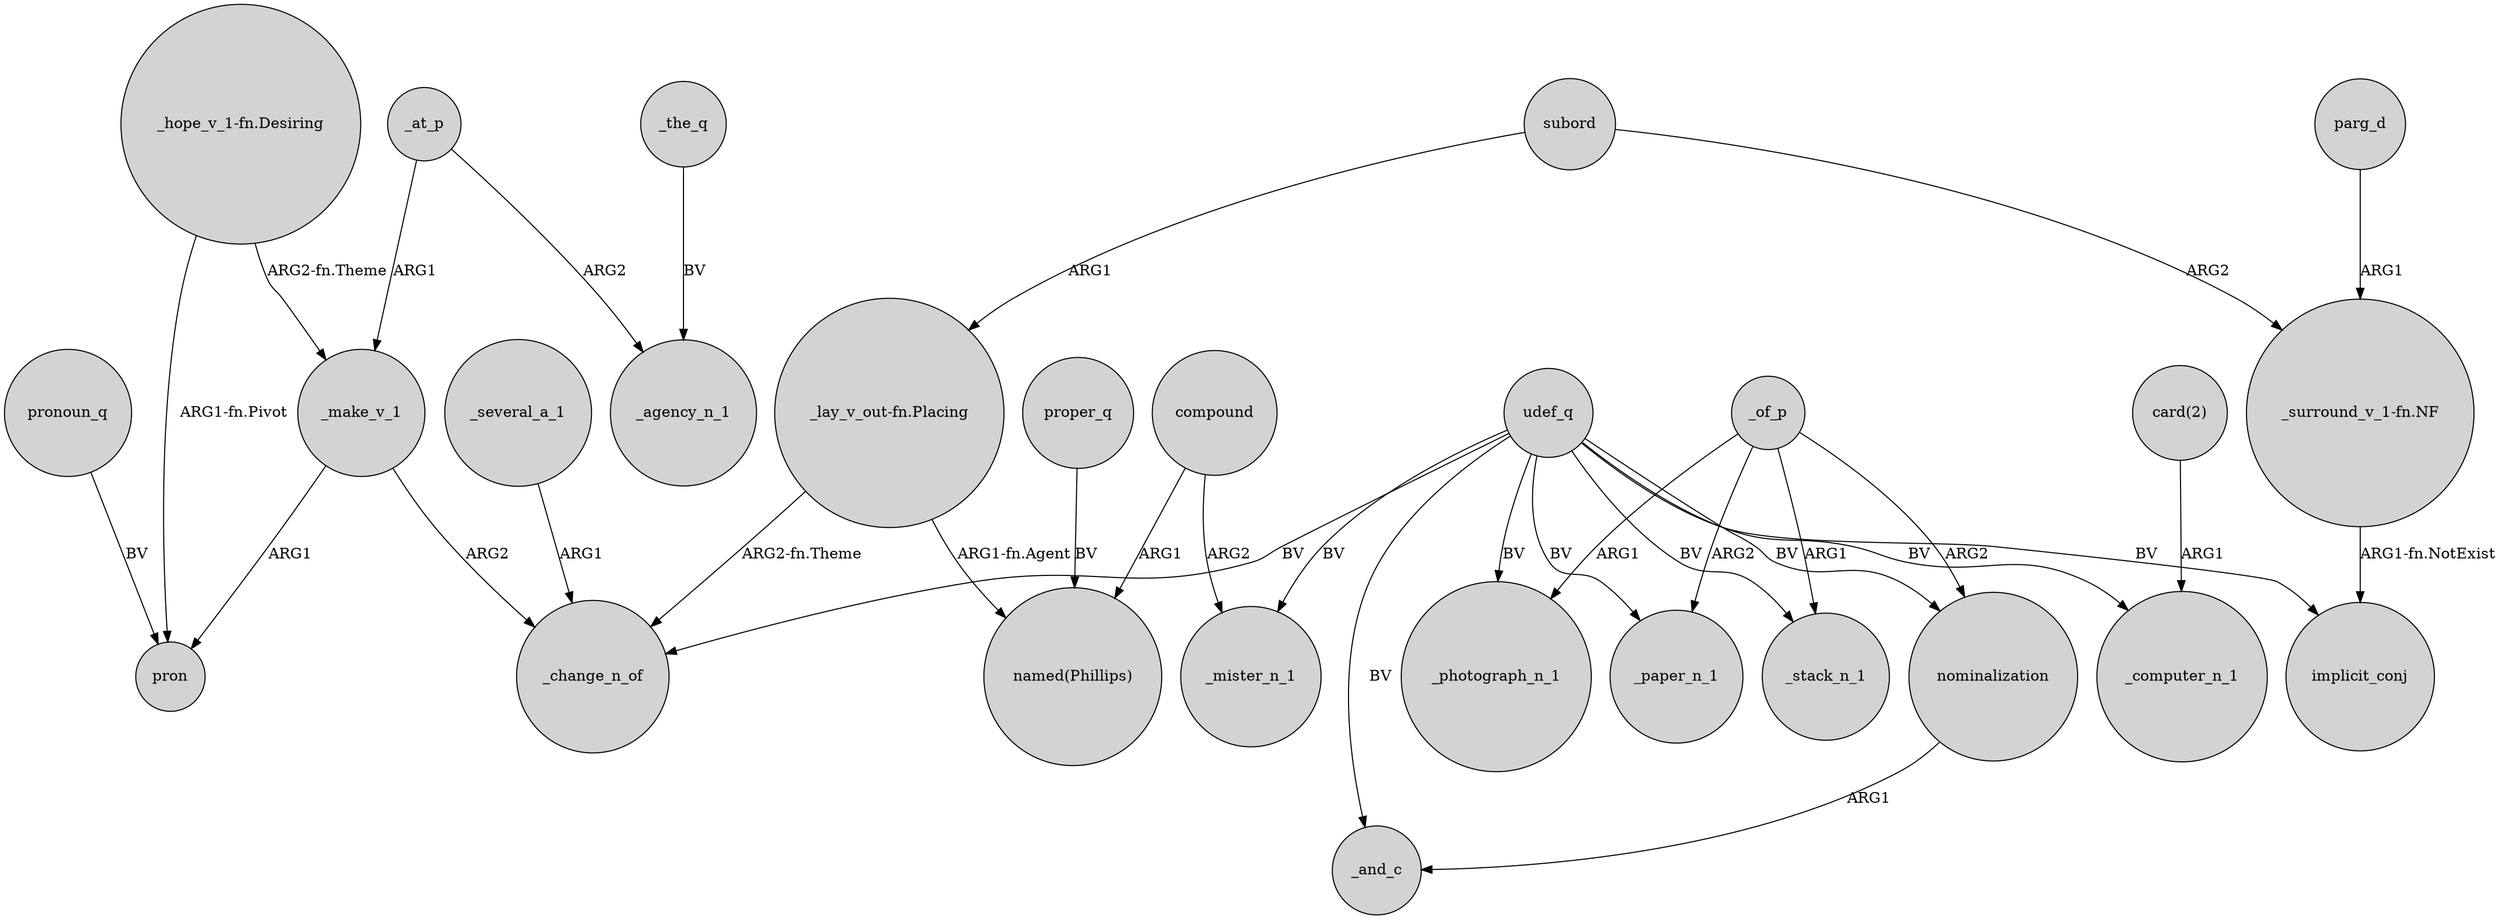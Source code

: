 digraph {
	node [shape=circle style=filled]
	"_hope_v_1-fn.Desiring" -> pron [label="ARG1-fn.Pivot"]
	_the_q -> _agency_n_1 [label=BV]
	parg_d -> "_surround_v_1-fn.NF" [label=ARG1]
	"_lay_v_out-fn.Placing" -> _change_n_of [label="ARG2-fn.Theme"]
	"_lay_v_out-fn.Placing" -> "named(Phillips)" [label="ARG1-fn.Agent"]
	udef_q -> _stack_n_1 [label=BV]
	nominalization -> _and_c [label=ARG1]
	compound -> _mister_n_1 [label=ARG2]
	"card(2)" -> _computer_n_1 [label=ARG1]
	udef_q -> _mister_n_1 [label=BV]
	_of_p -> _photograph_n_1 [label=ARG1]
	_of_p -> _paper_n_1 [label=ARG2]
	udef_q -> implicit_conj [label=BV]
	compound -> "named(Phillips)" [label=ARG1]
	udef_q -> _computer_n_1 [label=BV]
	"_hope_v_1-fn.Desiring" -> _make_v_1 [label="ARG2-fn.Theme"]
	pronoun_q -> pron [label=BV]
	udef_q -> _change_n_of [label=BV]
	udef_q -> _photograph_n_1 [label=BV]
	_of_p -> nominalization [label=ARG2]
	_make_v_1 -> pron [label=ARG1]
	_at_p -> _agency_n_1 [label=ARG2]
	udef_q -> nominalization [label=BV]
	"_surround_v_1-fn.NF" -> implicit_conj [label="ARG1-fn.NotExist"]
	udef_q -> _paper_n_1 [label=BV]
	subord -> "_surround_v_1-fn.NF" [label=ARG2]
	_make_v_1 -> _change_n_of [label=ARG2]
	udef_q -> _and_c [label=BV]
	subord -> "_lay_v_out-fn.Placing" [label=ARG1]
	proper_q -> "named(Phillips)" [label=BV]
	_of_p -> _stack_n_1 [label=ARG1]
	_at_p -> _make_v_1 [label=ARG1]
	_several_a_1 -> _change_n_of [label=ARG1]
}
